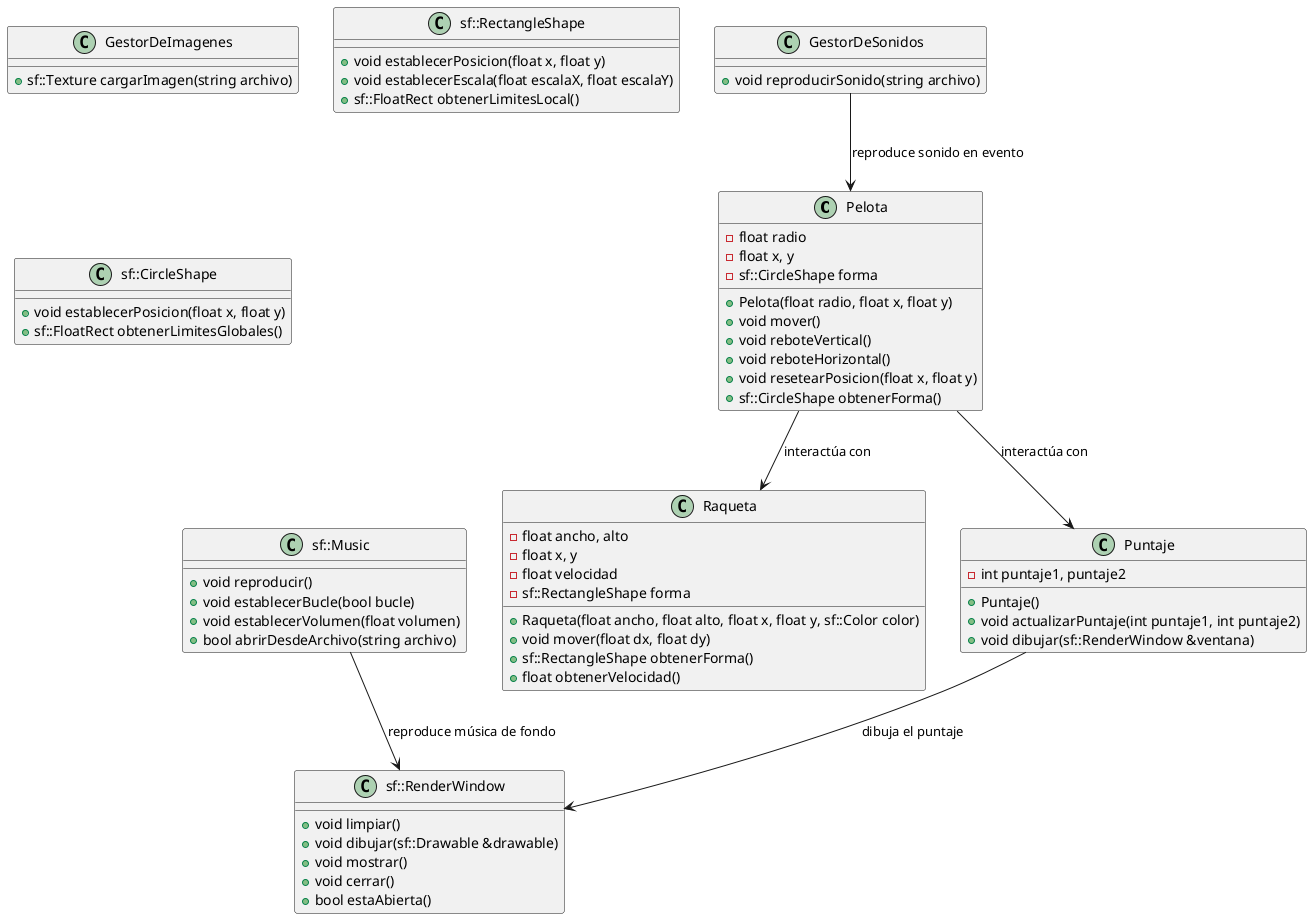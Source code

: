 @startuml

class Pelota {
    -float radio
    -float x, y
    -sf::CircleShape forma
    +Pelota(float radio, float x, float y)
    +void mover()
    +void reboteVertical()
    +void reboteHorizontal()
    +void resetearPosicion(float x, float y)
    +sf::CircleShape obtenerForma()
}

class Raqueta {
    -float ancho, alto
    -float x, y
    -float velocidad
    -sf::RectangleShape forma
    +Raqueta(float ancho, float alto, float x, float y, sf::Color color)
    +void mover(float dx, float dy)
    +sf::RectangleShape obtenerForma()
    +float obtenerVelocidad()
}

class Puntaje {
    -int puntaje1, puntaje2
    +Puntaje()
    +void actualizarPuntaje(int puntaje1, int puntaje2)
    +void dibujar(sf::RenderWindow &ventana)
}

class GestorDeSonidos {
    +void reproducirSonido(string archivo)
}

class GestorDeImagenes {
    +sf::Texture cargarImagen(string archivo)
}

class sf::RenderWindow {
    +void limpiar()
    +void dibujar(sf::Drawable &drawable)
    +void mostrar()
    +void cerrar()
    +bool estaAbierta()
}

class sf::Music {
    +void reproducir()
    +void establecerBucle(bool bucle)
    +void establecerVolumen(float volumen)
    +bool abrirDesdeArchivo(string archivo)
}

class sf::RectangleShape {
    +void establecerPosicion(float x, float y)
    +void establecerEscala(float escalaX, float escalaY)
    +sf::FloatRect obtenerLimitesLocal()
}

class sf::CircleShape {
    +void establecerPosicion(float x, float y)
    +sf::FloatRect obtenerLimitesGlobales()
}

Pelota --> Raqueta : interactúa con
Pelota --> Puntaje : interactúa con
GestorDeSonidos --> Pelota : reproduce sonido en evento
Puntaje --> sf::RenderWindow : dibuja el puntaje
sf::Music --> sf::RenderWindow : reproduce música de fondo

@enduml
